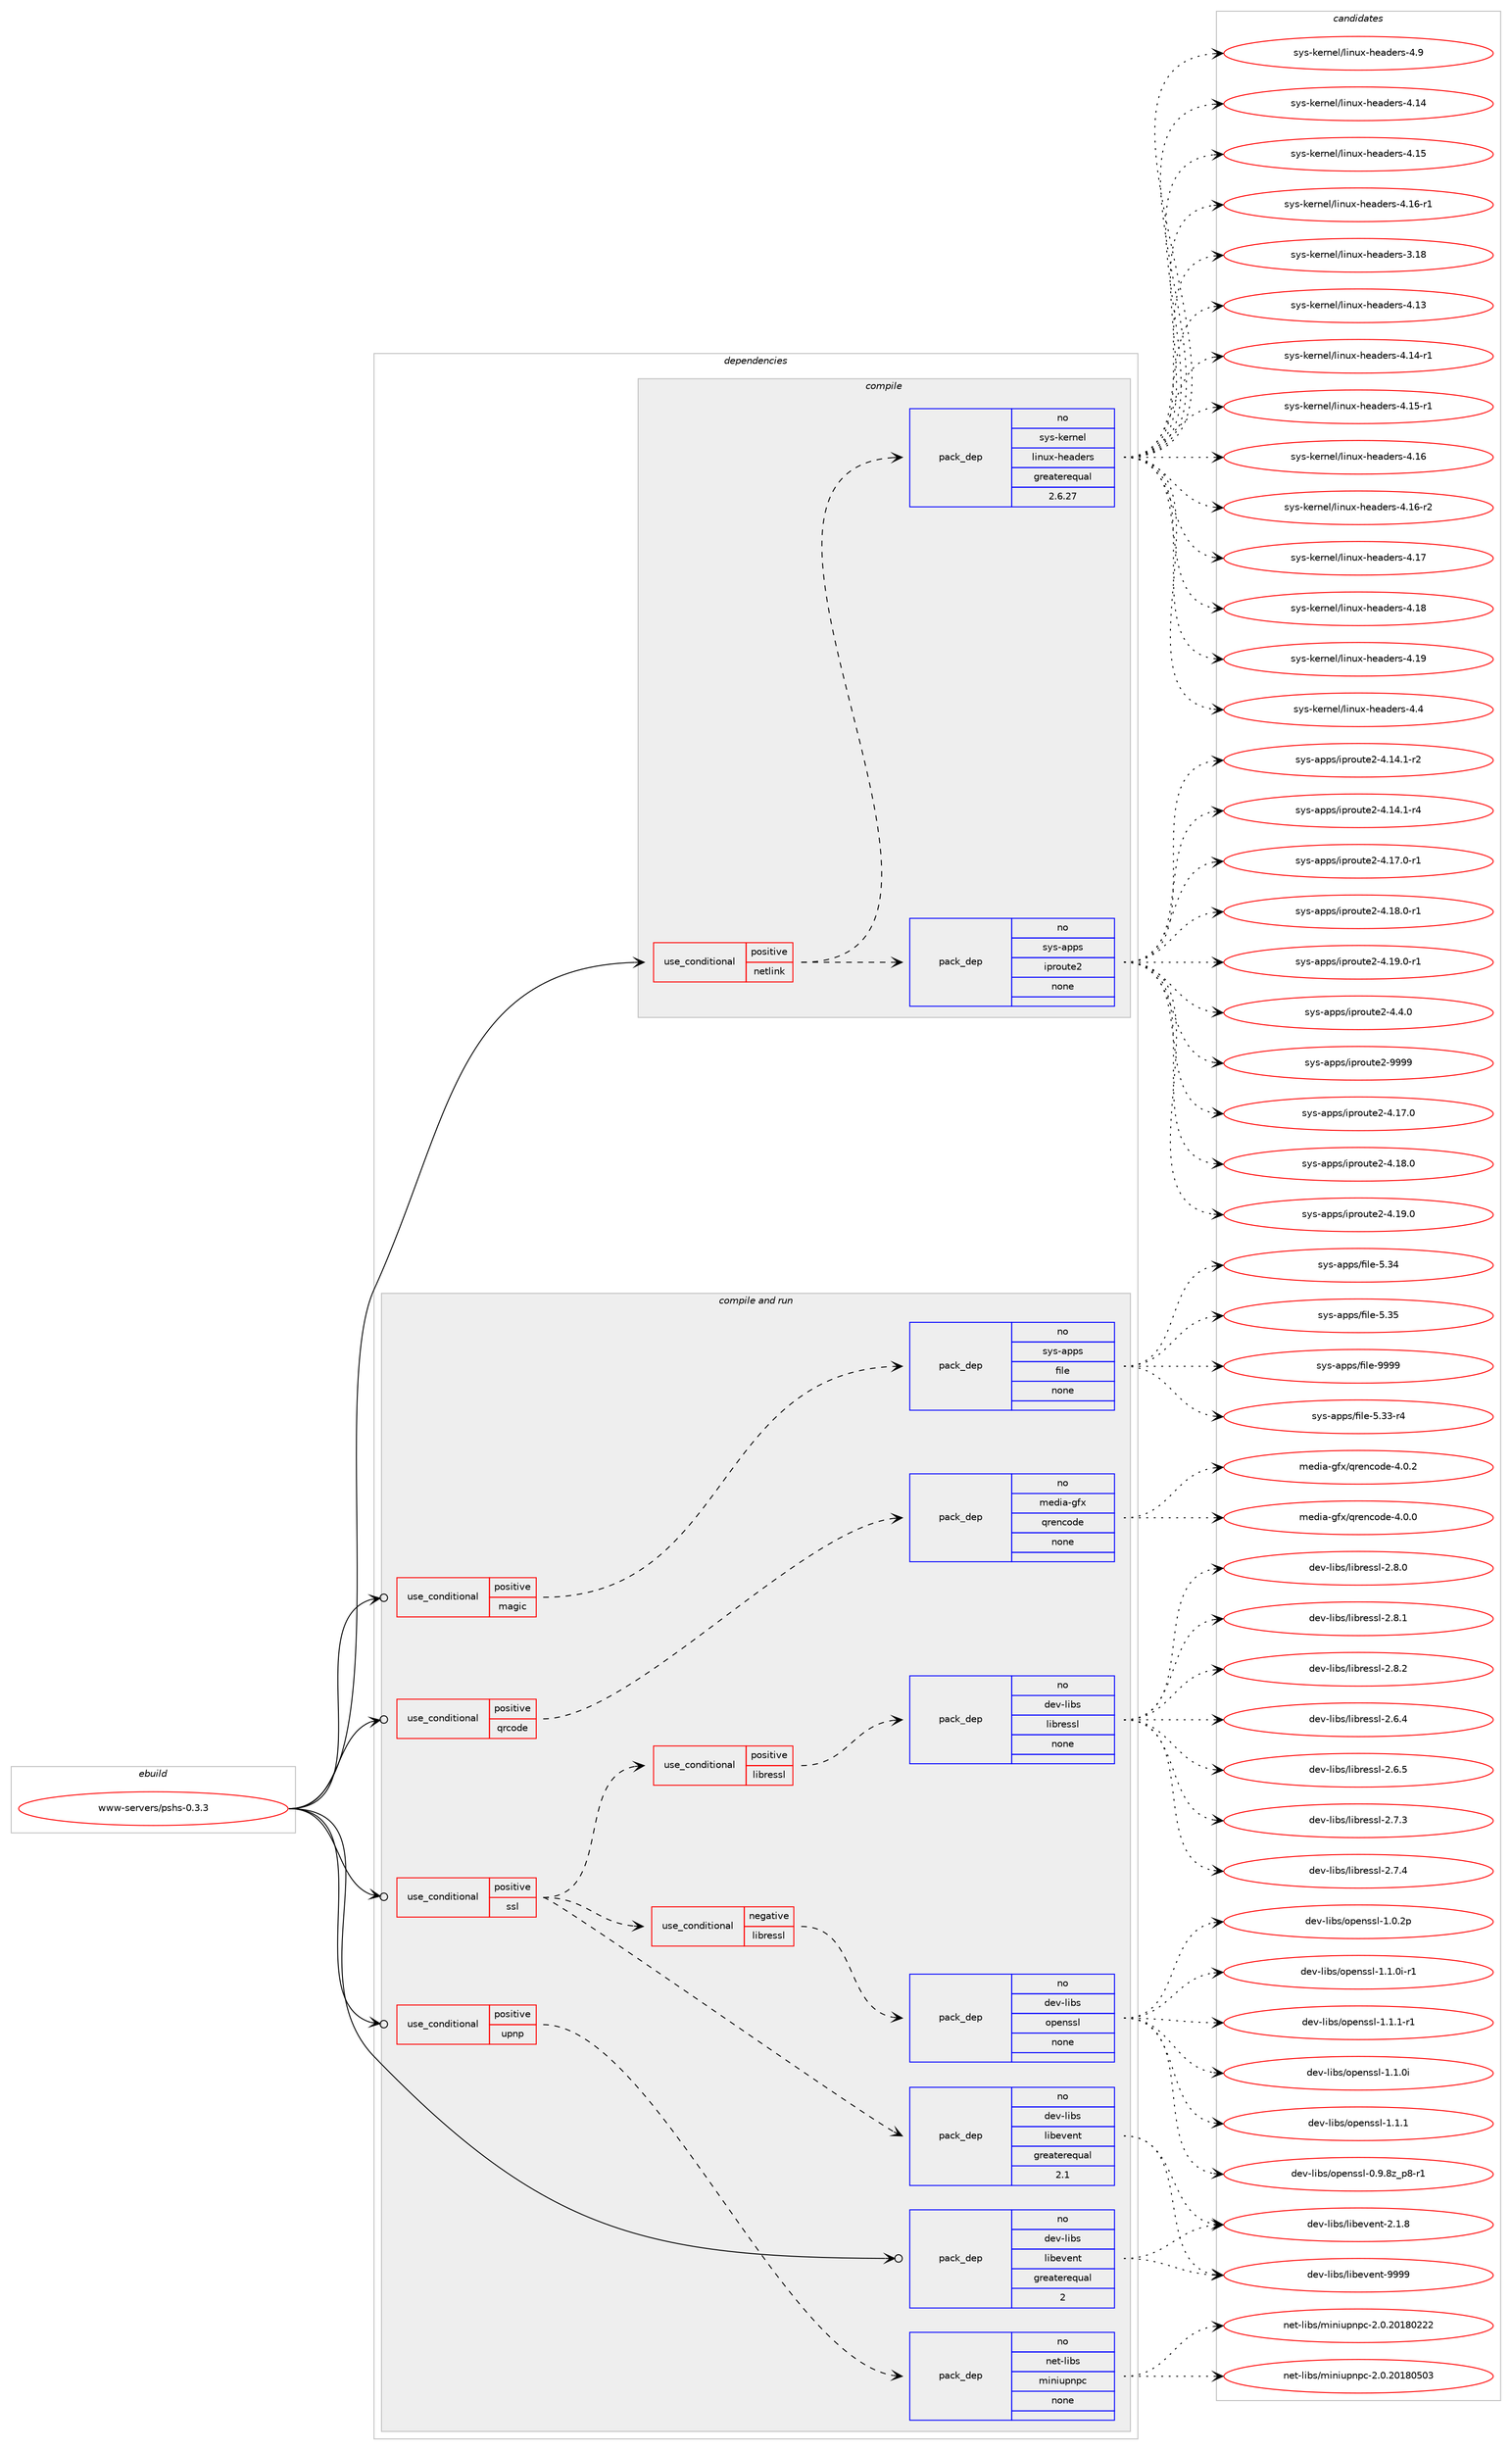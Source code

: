 digraph prolog {

# *************
# Graph options
# *************

newrank=true;
concentrate=true;
compound=true;
graph [rankdir=LR,fontname=Helvetica,fontsize=10,ranksep=1.5];#, ranksep=2.5, nodesep=0.2];
edge  [arrowhead=vee];
node  [fontname=Helvetica,fontsize=10];

# **********
# The ebuild
# **********

subgraph cluster_leftcol {
color=gray;
rank=same;
label=<<i>ebuild</i>>;
id [label="www-servers/pshs-0.3.3", color=red, width=4, href="../www-servers/pshs-0.3.3.svg"];
}

# ****************
# The dependencies
# ****************

subgraph cluster_midcol {
color=gray;
label=<<i>dependencies</i>>;
subgraph cluster_compile {
fillcolor="#eeeeee";
style=filled;
label=<<i>compile</i>>;
subgraph cond1899 {
dependency9677 [label=<<TABLE BORDER="0" CELLBORDER="1" CELLSPACING="0" CELLPADDING="4"><TR><TD ROWSPAN="3" CELLPADDING="10">use_conditional</TD></TR><TR><TD>positive</TD></TR><TR><TD>netlink</TD></TR></TABLE>>, shape=none, color=red];
subgraph pack7553 {
dependency9678 [label=<<TABLE BORDER="0" CELLBORDER="1" CELLSPACING="0" CELLPADDING="4" WIDTH="220"><TR><TD ROWSPAN="6" CELLPADDING="30">pack_dep</TD></TR><TR><TD WIDTH="110">no</TD></TR><TR><TD>sys-apps</TD></TR><TR><TD>iproute2</TD></TR><TR><TD>none</TD></TR><TR><TD></TD></TR></TABLE>>, shape=none, color=blue];
}
dependency9677:e -> dependency9678:w [weight=20,style="dashed",arrowhead="vee"];
subgraph pack7554 {
dependency9679 [label=<<TABLE BORDER="0" CELLBORDER="1" CELLSPACING="0" CELLPADDING="4" WIDTH="220"><TR><TD ROWSPAN="6" CELLPADDING="30">pack_dep</TD></TR><TR><TD WIDTH="110">no</TD></TR><TR><TD>sys-kernel</TD></TR><TR><TD>linux-headers</TD></TR><TR><TD>greaterequal</TD></TR><TR><TD>2.6.27</TD></TR></TABLE>>, shape=none, color=blue];
}
dependency9677:e -> dependency9679:w [weight=20,style="dashed",arrowhead="vee"];
}
id:e -> dependency9677:w [weight=20,style="solid",arrowhead="vee"];
}
subgraph cluster_compileandrun {
fillcolor="#eeeeee";
style=filled;
label=<<i>compile and run</i>>;
subgraph cond1900 {
dependency9680 [label=<<TABLE BORDER="0" CELLBORDER="1" CELLSPACING="0" CELLPADDING="4"><TR><TD ROWSPAN="3" CELLPADDING="10">use_conditional</TD></TR><TR><TD>positive</TD></TR><TR><TD>magic</TD></TR></TABLE>>, shape=none, color=red];
subgraph pack7555 {
dependency9681 [label=<<TABLE BORDER="0" CELLBORDER="1" CELLSPACING="0" CELLPADDING="4" WIDTH="220"><TR><TD ROWSPAN="6" CELLPADDING="30">pack_dep</TD></TR><TR><TD WIDTH="110">no</TD></TR><TR><TD>sys-apps</TD></TR><TR><TD>file</TD></TR><TR><TD>none</TD></TR><TR><TD></TD></TR></TABLE>>, shape=none, color=blue];
}
dependency9680:e -> dependency9681:w [weight=20,style="dashed",arrowhead="vee"];
}
id:e -> dependency9680:w [weight=20,style="solid",arrowhead="odotvee"];
subgraph cond1901 {
dependency9682 [label=<<TABLE BORDER="0" CELLBORDER="1" CELLSPACING="0" CELLPADDING="4"><TR><TD ROWSPAN="3" CELLPADDING="10">use_conditional</TD></TR><TR><TD>positive</TD></TR><TR><TD>qrcode</TD></TR></TABLE>>, shape=none, color=red];
subgraph pack7556 {
dependency9683 [label=<<TABLE BORDER="0" CELLBORDER="1" CELLSPACING="0" CELLPADDING="4" WIDTH="220"><TR><TD ROWSPAN="6" CELLPADDING="30">pack_dep</TD></TR><TR><TD WIDTH="110">no</TD></TR><TR><TD>media-gfx</TD></TR><TR><TD>qrencode</TD></TR><TR><TD>none</TD></TR><TR><TD></TD></TR></TABLE>>, shape=none, color=blue];
}
dependency9682:e -> dependency9683:w [weight=20,style="dashed",arrowhead="vee"];
}
id:e -> dependency9682:w [weight=20,style="solid",arrowhead="odotvee"];
subgraph cond1902 {
dependency9684 [label=<<TABLE BORDER="0" CELLBORDER="1" CELLSPACING="0" CELLPADDING="4"><TR><TD ROWSPAN="3" CELLPADDING="10">use_conditional</TD></TR><TR><TD>positive</TD></TR><TR><TD>ssl</TD></TR></TABLE>>, shape=none, color=red];
subgraph pack7557 {
dependency9685 [label=<<TABLE BORDER="0" CELLBORDER="1" CELLSPACING="0" CELLPADDING="4" WIDTH="220"><TR><TD ROWSPAN="6" CELLPADDING="30">pack_dep</TD></TR><TR><TD WIDTH="110">no</TD></TR><TR><TD>dev-libs</TD></TR><TR><TD>libevent</TD></TR><TR><TD>greaterequal</TD></TR><TR><TD>2.1</TD></TR></TABLE>>, shape=none, color=blue];
}
dependency9684:e -> dependency9685:w [weight=20,style="dashed",arrowhead="vee"];
subgraph cond1903 {
dependency9686 [label=<<TABLE BORDER="0" CELLBORDER="1" CELLSPACING="0" CELLPADDING="4"><TR><TD ROWSPAN="3" CELLPADDING="10">use_conditional</TD></TR><TR><TD>negative</TD></TR><TR><TD>libressl</TD></TR></TABLE>>, shape=none, color=red];
subgraph pack7558 {
dependency9687 [label=<<TABLE BORDER="0" CELLBORDER="1" CELLSPACING="0" CELLPADDING="4" WIDTH="220"><TR><TD ROWSPAN="6" CELLPADDING="30">pack_dep</TD></TR><TR><TD WIDTH="110">no</TD></TR><TR><TD>dev-libs</TD></TR><TR><TD>openssl</TD></TR><TR><TD>none</TD></TR><TR><TD></TD></TR></TABLE>>, shape=none, color=blue];
}
dependency9686:e -> dependency9687:w [weight=20,style="dashed",arrowhead="vee"];
}
dependency9684:e -> dependency9686:w [weight=20,style="dashed",arrowhead="vee"];
subgraph cond1904 {
dependency9688 [label=<<TABLE BORDER="0" CELLBORDER="1" CELLSPACING="0" CELLPADDING="4"><TR><TD ROWSPAN="3" CELLPADDING="10">use_conditional</TD></TR><TR><TD>positive</TD></TR><TR><TD>libressl</TD></TR></TABLE>>, shape=none, color=red];
subgraph pack7559 {
dependency9689 [label=<<TABLE BORDER="0" CELLBORDER="1" CELLSPACING="0" CELLPADDING="4" WIDTH="220"><TR><TD ROWSPAN="6" CELLPADDING="30">pack_dep</TD></TR><TR><TD WIDTH="110">no</TD></TR><TR><TD>dev-libs</TD></TR><TR><TD>libressl</TD></TR><TR><TD>none</TD></TR><TR><TD></TD></TR></TABLE>>, shape=none, color=blue];
}
dependency9688:e -> dependency9689:w [weight=20,style="dashed",arrowhead="vee"];
}
dependency9684:e -> dependency9688:w [weight=20,style="dashed",arrowhead="vee"];
}
id:e -> dependency9684:w [weight=20,style="solid",arrowhead="odotvee"];
subgraph cond1905 {
dependency9690 [label=<<TABLE BORDER="0" CELLBORDER="1" CELLSPACING="0" CELLPADDING="4"><TR><TD ROWSPAN="3" CELLPADDING="10">use_conditional</TD></TR><TR><TD>positive</TD></TR><TR><TD>upnp</TD></TR></TABLE>>, shape=none, color=red];
subgraph pack7560 {
dependency9691 [label=<<TABLE BORDER="0" CELLBORDER="1" CELLSPACING="0" CELLPADDING="4" WIDTH="220"><TR><TD ROWSPAN="6" CELLPADDING="30">pack_dep</TD></TR><TR><TD WIDTH="110">no</TD></TR><TR><TD>net-libs</TD></TR><TR><TD>miniupnpc</TD></TR><TR><TD>none</TD></TR><TR><TD></TD></TR></TABLE>>, shape=none, color=blue];
}
dependency9690:e -> dependency9691:w [weight=20,style="dashed",arrowhead="vee"];
}
id:e -> dependency9690:w [weight=20,style="solid",arrowhead="odotvee"];
subgraph pack7561 {
dependency9692 [label=<<TABLE BORDER="0" CELLBORDER="1" CELLSPACING="0" CELLPADDING="4" WIDTH="220"><TR><TD ROWSPAN="6" CELLPADDING="30">pack_dep</TD></TR><TR><TD WIDTH="110">no</TD></TR><TR><TD>dev-libs</TD></TR><TR><TD>libevent</TD></TR><TR><TD>greaterequal</TD></TR><TR><TD>2</TD></TR></TABLE>>, shape=none, color=blue];
}
id:e -> dependency9692:w [weight=20,style="solid",arrowhead="odotvee"];
}
subgraph cluster_run {
fillcolor="#eeeeee";
style=filled;
label=<<i>run</i>>;
}
}

# **************
# The candidates
# **************

subgraph cluster_choices {
rank=same;
color=gray;
label=<<i>candidates</i>>;

subgraph choice7553 {
color=black;
nodesep=1;
choice1151211154597112112115471051121141111171161015045524649554648 [label="sys-apps/iproute2-4.17.0", color=red, width=4,href="../sys-apps/iproute2-4.17.0.svg"];
choice1151211154597112112115471051121141111171161015045524649564648 [label="sys-apps/iproute2-4.18.0", color=red, width=4,href="../sys-apps/iproute2-4.18.0.svg"];
choice1151211154597112112115471051121141111171161015045524649574648 [label="sys-apps/iproute2-4.19.0", color=red, width=4,href="../sys-apps/iproute2-4.19.0.svg"];
choice11512111545971121121154710511211411111711610150455246495246494511450 [label="sys-apps/iproute2-4.14.1-r2", color=red, width=4,href="../sys-apps/iproute2-4.14.1-r2.svg"];
choice11512111545971121121154710511211411111711610150455246495246494511452 [label="sys-apps/iproute2-4.14.1-r4", color=red, width=4,href="../sys-apps/iproute2-4.14.1-r4.svg"];
choice11512111545971121121154710511211411111711610150455246495546484511449 [label="sys-apps/iproute2-4.17.0-r1", color=red, width=4,href="../sys-apps/iproute2-4.17.0-r1.svg"];
choice11512111545971121121154710511211411111711610150455246495646484511449 [label="sys-apps/iproute2-4.18.0-r1", color=red, width=4,href="../sys-apps/iproute2-4.18.0-r1.svg"];
choice11512111545971121121154710511211411111711610150455246495746484511449 [label="sys-apps/iproute2-4.19.0-r1", color=red, width=4,href="../sys-apps/iproute2-4.19.0-r1.svg"];
choice11512111545971121121154710511211411111711610150455246524648 [label="sys-apps/iproute2-4.4.0", color=red, width=4,href="../sys-apps/iproute2-4.4.0.svg"];
choice115121115459711211211547105112114111117116101504557575757 [label="sys-apps/iproute2-9999", color=red, width=4,href="../sys-apps/iproute2-9999.svg"];
dependency9678:e -> choice1151211154597112112115471051121141111171161015045524649554648:w [style=dotted,weight="100"];
dependency9678:e -> choice1151211154597112112115471051121141111171161015045524649564648:w [style=dotted,weight="100"];
dependency9678:e -> choice1151211154597112112115471051121141111171161015045524649574648:w [style=dotted,weight="100"];
dependency9678:e -> choice11512111545971121121154710511211411111711610150455246495246494511450:w [style=dotted,weight="100"];
dependency9678:e -> choice11512111545971121121154710511211411111711610150455246495246494511452:w [style=dotted,weight="100"];
dependency9678:e -> choice11512111545971121121154710511211411111711610150455246495546484511449:w [style=dotted,weight="100"];
dependency9678:e -> choice11512111545971121121154710511211411111711610150455246495646484511449:w [style=dotted,weight="100"];
dependency9678:e -> choice11512111545971121121154710511211411111711610150455246495746484511449:w [style=dotted,weight="100"];
dependency9678:e -> choice11512111545971121121154710511211411111711610150455246524648:w [style=dotted,weight="100"];
dependency9678:e -> choice115121115459711211211547105112114111117116101504557575757:w [style=dotted,weight="100"];
}
subgraph choice7554 {
color=black;
nodesep=1;
choice115121115451071011141101011084710810511011712045104101971001011141154552464952 [label="sys-kernel/linux-headers-4.14", color=red, width=4,href="../sys-kernel/linux-headers-4.14.svg"];
choice115121115451071011141101011084710810511011712045104101971001011141154552464953 [label="sys-kernel/linux-headers-4.15", color=red, width=4,href="../sys-kernel/linux-headers-4.15.svg"];
choice1151211154510710111411010110847108105110117120451041019710010111411545524649544511449 [label="sys-kernel/linux-headers-4.16-r1", color=red, width=4,href="../sys-kernel/linux-headers-4.16-r1.svg"];
choice115121115451071011141101011084710810511011712045104101971001011141154551464956 [label="sys-kernel/linux-headers-3.18", color=red, width=4,href="../sys-kernel/linux-headers-3.18.svg"];
choice115121115451071011141101011084710810511011712045104101971001011141154552464951 [label="sys-kernel/linux-headers-4.13", color=red, width=4,href="../sys-kernel/linux-headers-4.13.svg"];
choice1151211154510710111411010110847108105110117120451041019710010111411545524649524511449 [label="sys-kernel/linux-headers-4.14-r1", color=red, width=4,href="../sys-kernel/linux-headers-4.14-r1.svg"];
choice1151211154510710111411010110847108105110117120451041019710010111411545524649534511449 [label="sys-kernel/linux-headers-4.15-r1", color=red, width=4,href="../sys-kernel/linux-headers-4.15-r1.svg"];
choice115121115451071011141101011084710810511011712045104101971001011141154552464954 [label="sys-kernel/linux-headers-4.16", color=red, width=4,href="../sys-kernel/linux-headers-4.16.svg"];
choice1151211154510710111411010110847108105110117120451041019710010111411545524649544511450 [label="sys-kernel/linux-headers-4.16-r2", color=red, width=4,href="../sys-kernel/linux-headers-4.16-r2.svg"];
choice115121115451071011141101011084710810511011712045104101971001011141154552464955 [label="sys-kernel/linux-headers-4.17", color=red, width=4,href="../sys-kernel/linux-headers-4.17.svg"];
choice115121115451071011141101011084710810511011712045104101971001011141154552464956 [label="sys-kernel/linux-headers-4.18", color=red, width=4,href="../sys-kernel/linux-headers-4.18.svg"];
choice115121115451071011141101011084710810511011712045104101971001011141154552464957 [label="sys-kernel/linux-headers-4.19", color=red, width=4,href="../sys-kernel/linux-headers-4.19.svg"];
choice1151211154510710111411010110847108105110117120451041019710010111411545524652 [label="sys-kernel/linux-headers-4.4", color=red, width=4,href="../sys-kernel/linux-headers-4.4.svg"];
choice1151211154510710111411010110847108105110117120451041019710010111411545524657 [label="sys-kernel/linux-headers-4.9", color=red, width=4,href="../sys-kernel/linux-headers-4.9.svg"];
dependency9679:e -> choice115121115451071011141101011084710810511011712045104101971001011141154552464952:w [style=dotted,weight="100"];
dependency9679:e -> choice115121115451071011141101011084710810511011712045104101971001011141154552464953:w [style=dotted,weight="100"];
dependency9679:e -> choice1151211154510710111411010110847108105110117120451041019710010111411545524649544511449:w [style=dotted,weight="100"];
dependency9679:e -> choice115121115451071011141101011084710810511011712045104101971001011141154551464956:w [style=dotted,weight="100"];
dependency9679:e -> choice115121115451071011141101011084710810511011712045104101971001011141154552464951:w [style=dotted,weight="100"];
dependency9679:e -> choice1151211154510710111411010110847108105110117120451041019710010111411545524649524511449:w [style=dotted,weight="100"];
dependency9679:e -> choice1151211154510710111411010110847108105110117120451041019710010111411545524649534511449:w [style=dotted,weight="100"];
dependency9679:e -> choice115121115451071011141101011084710810511011712045104101971001011141154552464954:w [style=dotted,weight="100"];
dependency9679:e -> choice1151211154510710111411010110847108105110117120451041019710010111411545524649544511450:w [style=dotted,weight="100"];
dependency9679:e -> choice115121115451071011141101011084710810511011712045104101971001011141154552464955:w [style=dotted,weight="100"];
dependency9679:e -> choice115121115451071011141101011084710810511011712045104101971001011141154552464956:w [style=dotted,weight="100"];
dependency9679:e -> choice115121115451071011141101011084710810511011712045104101971001011141154552464957:w [style=dotted,weight="100"];
dependency9679:e -> choice1151211154510710111411010110847108105110117120451041019710010111411545524652:w [style=dotted,weight="100"];
dependency9679:e -> choice1151211154510710111411010110847108105110117120451041019710010111411545524657:w [style=dotted,weight="100"];
}
subgraph choice7555 {
color=black;
nodesep=1;
choice11512111545971121121154710210510810145534651514511452 [label="sys-apps/file-5.33-r4", color=red, width=4,href="../sys-apps/file-5.33-r4.svg"];
choice1151211154597112112115471021051081014553465152 [label="sys-apps/file-5.34", color=red, width=4,href="../sys-apps/file-5.34.svg"];
choice1151211154597112112115471021051081014553465153 [label="sys-apps/file-5.35", color=red, width=4,href="../sys-apps/file-5.35.svg"];
choice1151211154597112112115471021051081014557575757 [label="sys-apps/file-9999", color=red, width=4,href="../sys-apps/file-9999.svg"];
dependency9681:e -> choice11512111545971121121154710210510810145534651514511452:w [style=dotted,weight="100"];
dependency9681:e -> choice1151211154597112112115471021051081014553465152:w [style=dotted,weight="100"];
dependency9681:e -> choice1151211154597112112115471021051081014553465153:w [style=dotted,weight="100"];
dependency9681:e -> choice1151211154597112112115471021051081014557575757:w [style=dotted,weight="100"];
}
subgraph choice7556 {
color=black;
nodesep=1;
choice10910110010597451031021204711311410111099111100101455246484648 [label="media-gfx/qrencode-4.0.0", color=red, width=4,href="../media-gfx/qrencode-4.0.0.svg"];
choice10910110010597451031021204711311410111099111100101455246484650 [label="media-gfx/qrencode-4.0.2", color=red, width=4,href="../media-gfx/qrencode-4.0.2.svg"];
dependency9683:e -> choice10910110010597451031021204711311410111099111100101455246484648:w [style=dotted,weight="100"];
dependency9683:e -> choice10910110010597451031021204711311410111099111100101455246484650:w [style=dotted,weight="100"];
}
subgraph choice7557 {
color=black;
nodesep=1;
choice10010111845108105981154710810598101118101110116455046494656 [label="dev-libs/libevent-2.1.8", color=red, width=4,href="../dev-libs/libevent-2.1.8.svg"];
choice100101118451081059811547108105981011181011101164557575757 [label="dev-libs/libevent-9999", color=red, width=4,href="../dev-libs/libevent-9999.svg"];
dependency9685:e -> choice10010111845108105981154710810598101118101110116455046494656:w [style=dotted,weight="100"];
dependency9685:e -> choice100101118451081059811547108105981011181011101164557575757:w [style=dotted,weight="100"];
}
subgraph choice7558 {
color=black;
nodesep=1;
choice100101118451081059811547111112101110115115108454946494648105 [label="dev-libs/openssl-1.1.0i", color=red, width=4,href="../dev-libs/openssl-1.1.0i.svg"];
choice100101118451081059811547111112101110115115108454946494649 [label="dev-libs/openssl-1.1.1", color=red, width=4,href="../dev-libs/openssl-1.1.1.svg"];
choice10010111845108105981154711111210111011511510845484657465612295112564511449 [label="dev-libs/openssl-0.9.8z_p8-r1", color=red, width=4,href="../dev-libs/openssl-0.9.8z_p8-r1.svg"];
choice100101118451081059811547111112101110115115108454946484650112 [label="dev-libs/openssl-1.0.2p", color=red, width=4,href="../dev-libs/openssl-1.0.2p.svg"];
choice1001011184510810598115471111121011101151151084549464946481054511449 [label="dev-libs/openssl-1.1.0i-r1", color=red, width=4,href="../dev-libs/openssl-1.1.0i-r1.svg"];
choice1001011184510810598115471111121011101151151084549464946494511449 [label="dev-libs/openssl-1.1.1-r1", color=red, width=4,href="../dev-libs/openssl-1.1.1-r1.svg"];
dependency9687:e -> choice100101118451081059811547111112101110115115108454946494648105:w [style=dotted,weight="100"];
dependency9687:e -> choice100101118451081059811547111112101110115115108454946494649:w [style=dotted,weight="100"];
dependency9687:e -> choice10010111845108105981154711111210111011511510845484657465612295112564511449:w [style=dotted,weight="100"];
dependency9687:e -> choice100101118451081059811547111112101110115115108454946484650112:w [style=dotted,weight="100"];
dependency9687:e -> choice1001011184510810598115471111121011101151151084549464946481054511449:w [style=dotted,weight="100"];
dependency9687:e -> choice1001011184510810598115471111121011101151151084549464946494511449:w [style=dotted,weight="100"];
}
subgraph choice7559 {
color=black;
nodesep=1;
choice10010111845108105981154710810598114101115115108455046544652 [label="dev-libs/libressl-2.6.4", color=red, width=4,href="../dev-libs/libressl-2.6.4.svg"];
choice10010111845108105981154710810598114101115115108455046544653 [label="dev-libs/libressl-2.6.5", color=red, width=4,href="../dev-libs/libressl-2.6.5.svg"];
choice10010111845108105981154710810598114101115115108455046554651 [label="dev-libs/libressl-2.7.3", color=red, width=4,href="../dev-libs/libressl-2.7.3.svg"];
choice10010111845108105981154710810598114101115115108455046554652 [label="dev-libs/libressl-2.7.4", color=red, width=4,href="../dev-libs/libressl-2.7.4.svg"];
choice10010111845108105981154710810598114101115115108455046564648 [label="dev-libs/libressl-2.8.0", color=red, width=4,href="../dev-libs/libressl-2.8.0.svg"];
choice10010111845108105981154710810598114101115115108455046564649 [label="dev-libs/libressl-2.8.1", color=red, width=4,href="../dev-libs/libressl-2.8.1.svg"];
choice10010111845108105981154710810598114101115115108455046564650 [label="dev-libs/libressl-2.8.2", color=red, width=4,href="../dev-libs/libressl-2.8.2.svg"];
dependency9689:e -> choice10010111845108105981154710810598114101115115108455046544652:w [style=dotted,weight="100"];
dependency9689:e -> choice10010111845108105981154710810598114101115115108455046544653:w [style=dotted,weight="100"];
dependency9689:e -> choice10010111845108105981154710810598114101115115108455046554651:w [style=dotted,weight="100"];
dependency9689:e -> choice10010111845108105981154710810598114101115115108455046554652:w [style=dotted,weight="100"];
dependency9689:e -> choice10010111845108105981154710810598114101115115108455046564648:w [style=dotted,weight="100"];
dependency9689:e -> choice10010111845108105981154710810598114101115115108455046564649:w [style=dotted,weight="100"];
dependency9689:e -> choice10010111845108105981154710810598114101115115108455046564650:w [style=dotted,weight="100"];
}
subgraph choice7560 {
color=black;
nodesep=1;
choice1101011164510810598115471091051101051171121101129945504648465048495648505050 [label="net-libs/miniupnpc-2.0.20180222", color=red, width=4,href="../net-libs/miniupnpc-2.0.20180222.svg"];
choice1101011164510810598115471091051101051171121101129945504648465048495648534851 [label="net-libs/miniupnpc-2.0.20180503", color=red, width=4,href="../net-libs/miniupnpc-2.0.20180503.svg"];
dependency9691:e -> choice1101011164510810598115471091051101051171121101129945504648465048495648505050:w [style=dotted,weight="100"];
dependency9691:e -> choice1101011164510810598115471091051101051171121101129945504648465048495648534851:w [style=dotted,weight="100"];
}
subgraph choice7561 {
color=black;
nodesep=1;
choice10010111845108105981154710810598101118101110116455046494656 [label="dev-libs/libevent-2.1.8", color=red, width=4,href="../dev-libs/libevent-2.1.8.svg"];
choice100101118451081059811547108105981011181011101164557575757 [label="dev-libs/libevent-9999", color=red, width=4,href="../dev-libs/libevent-9999.svg"];
dependency9692:e -> choice10010111845108105981154710810598101118101110116455046494656:w [style=dotted,weight="100"];
dependency9692:e -> choice100101118451081059811547108105981011181011101164557575757:w [style=dotted,weight="100"];
}
}

}
